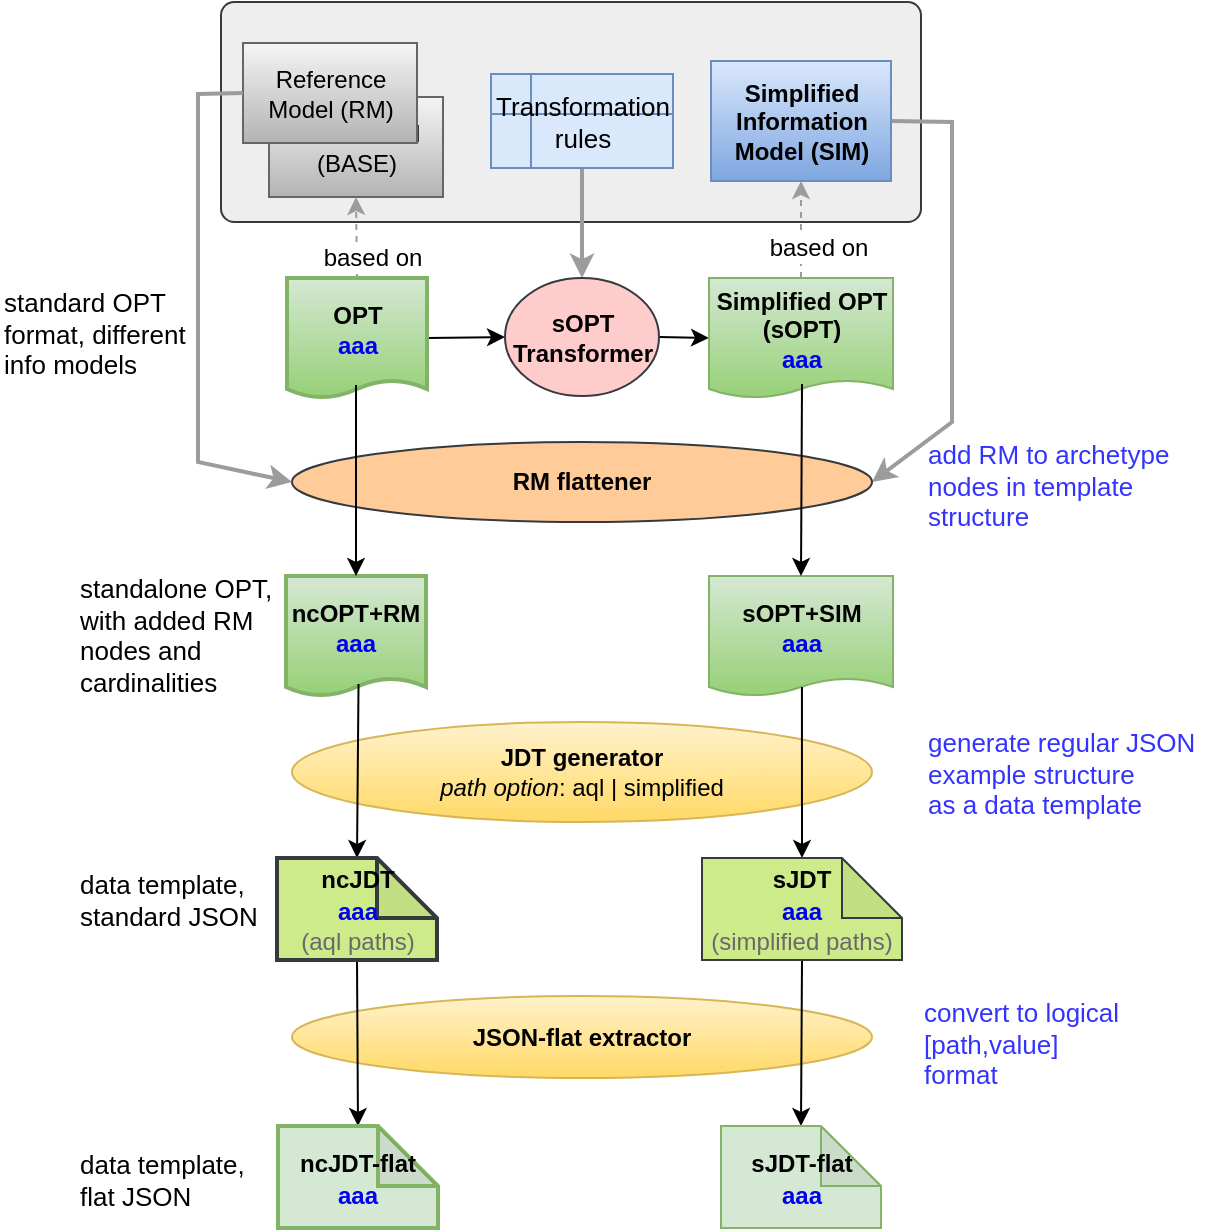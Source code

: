 <mxfile version="10.9.3" type="device"><diagram id="XmOisRVlrF0gZ4vvEgxY" name="Page-1"><mxGraphModel dx="1030" dy="707" grid="1" gridSize="10" guides="1" tooltips="1" connect="1" arrows="1" fold="1" page="1" pageScale="1" pageWidth="1169" pageHeight="827" math="0" shadow="0"><root><mxCell id="0"/><mxCell id="1" parent="0"/><mxCell id="31YKtCzsxtWfQXrm3vMB-14" value="" style="rounded=1;whiteSpace=wrap;html=1;fontSize=13;arcSize=6;fillColor=#eeeeee;strokeColor=#36393d;verticalAlign=top;align=left;" parent="1" vertex="1"><mxGeometry x="161.5" y="30" width="350" height="110" as="geometry"/></mxCell><mxCell id="jMii4_lQxRwpP-6zJA60-1" value="Base Model (BASE)" style="rounded=0;whiteSpace=wrap;html=1;gradientColor=#b3b3b3;fillColor=#f5f5f5;strokeColor=#666666;" parent="1" vertex="1"><mxGeometry x="185.5" y="77.5" width="87" height="50" as="geometry"/></mxCell><mxCell id="aknX9ZcSTkt7M2Ebjcdu-1" value="Reference Model (RM)" style="rounded=0;whiteSpace=wrap;html=1;gradientColor=#b3b3b3;fillColor=#f5f5f5;strokeColor=#666666;" parent="1" vertex="1"><mxGeometry x="172.5" y="50.5" width="87" height="50" as="geometry"/></mxCell><mxCell id="aknX9ZcSTkt7M2Ebjcdu-8" style="rounded=0;orthogonalLoop=1;jettySize=auto;html=1;exitX=0.5;exitY=1;exitDx=0;exitDy=0;entryX=0.5;entryY=0;entryDx=0;entryDy=0;strokeWidth=2;strokeColor=#9C9C9C;" parent="1" source="4TOYR0VIS-myUP9VtIvv-1" target="aknX9ZcSTkt7M2Ebjcdu-7" edge="1"><mxGeometry relative="1" as="geometry"/></mxCell><mxCell id="pqIju2r9o4nwVVScy0HL-15" style="edgeStyle=none;rounded=0;orthogonalLoop=1;jettySize=auto;html=1;exitX=1;exitY=0.5;exitDx=0;exitDy=0;entryX=1;entryY=0.5;entryDx=0;entryDy=0;startArrow=none;startFill=0;endArrow=classic;endFill=1;strokeColor=#9C9C9C;strokeWidth=2;fontSize=13;" parent="1" source="aknX9ZcSTkt7M2Ebjcdu-2" target="pqIju2r9o4nwVVScy0HL-5" edge="1"><mxGeometry relative="1" as="geometry"><Array as="points"><mxPoint x="527" y="90"/><mxPoint x="527" y="240"/></Array></mxGeometry></mxCell><mxCell id="aknX9ZcSTkt7M2Ebjcdu-2" value="Simplified Information&lt;br&gt;Model (SIM)" style="rounded=0;whiteSpace=wrap;html=1;gradientColor=#7ea6e0;fillColor=#dae8fc;strokeColor=#6c8ebf;fontStyle=1" parent="1" vertex="1"><mxGeometry x="406.5" y="59.5" width="90" height="60" as="geometry"/></mxCell><mxCell id="ns_tHse7YGivQLFpK8Ep-1" style="edgeStyle=none;rounded=0;orthogonalLoop=1;jettySize=auto;html=1;exitX=0.5;exitY=0;exitDx=0;exitDy=0;strokeColor=#9C9C9C;strokeWidth=1;entryX=0.5;entryY=1;entryDx=0;entryDy=0;dashed=1;" parent="1" source="UpzbpNls50oiiy134mTN-4" target="jMii4_lQxRwpP-6zJA60-1" edge="1"><mxGeometry relative="1" as="geometry"><mxPoint x="229.5" y="97" as="targetPoint"/><mxPoint x="168.5" y="211" as="sourcePoint"/></mxGeometry></mxCell><mxCell id="ns_tHse7YGivQLFpK8Ep-2" value="based on" style="text;html=1;resizable=0;points=[];align=center;verticalAlign=middle;labelBackgroundColor=#ffffff;" parent="ns_tHse7YGivQLFpK8Ep-1" vertex="1" connectable="0"><mxGeometry x="0.347" y="-7" relative="1" as="geometry"><mxPoint x="1" y="17" as="offset"/></mxGeometry></mxCell><mxCell id="aknX9ZcSTkt7M2Ebjcdu-9" style="edgeStyle=none;rounded=0;orthogonalLoop=1;jettySize=auto;html=1;exitX=1;exitY=0.5;exitDx=0;exitDy=0;entryX=0;entryY=0.5;entryDx=0;entryDy=0;" parent="1" source="UpzbpNls50oiiy134mTN-4" target="aknX9ZcSTkt7M2Ebjcdu-7" edge="1"><mxGeometry relative="1" as="geometry"><mxPoint x="252.5" y="226" as="sourcePoint"/><mxPoint x="297.5" y="168" as="targetPoint"/></mxGeometry></mxCell><mxCell id="aknX9ZcSTkt7M2Ebjcdu-11" style="edgeStyle=none;rounded=0;orthogonalLoop=1;jettySize=auto;html=1;exitX=1;exitY=0.5;exitDx=0;exitDy=0;entryX=0;entryY=0.5;entryDx=0;entryDy=0;" parent="1" source="aknX9ZcSTkt7M2Ebjcdu-7" target="aknX9ZcSTkt7M2Ebjcdu-10" edge="1"><mxGeometry relative="1" as="geometry"/></mxCell><mxCell id="aknX9ZcSTkt7M2Ebjcdu-7" value="sOPT Transformer" style="ellipse;whiteSpace=wrap;html=1;fillColor=#ffcccc;strokeColor=#36393d;fontStyle=1" parent="1" vertex="1"><mxGeometry x="303.5" y="168" width="77" height="59" as="geometry"/></mxCell><mxCell id="aknX9ZcSTkt7M2Ebjcdu-10" value="Simplified OPT&lt;br&gt;(sOPT)&lt;br&gt;&lt;font color=&quot;#0000f0&quot;&gt;aaa&lt;/font&gt;" style="shape=document;whiteSpace=wrap;html=1;boundedLbl=1;size=0.15;fillColor=#d5e8d4;strokeColor=#82b366;fontStyle=1;gradientColor=#97d077;" parent="1" vertex="1"><mxGeometry x="405.5" y="168" width="92" height="60" as="geometry"/></mxCell><mxCell id="aknX9ZcSTkt7M2Ebjcdu-12" value="JSON-flat extractor" style="ellipse;whiteSpace=wrap;html=1;fillColor=#fff2cc;strokeColor=#d6b656;fontStyle=1;gradientColor=#ffd966;" parent="1" vertex="1"><mxGeometry x="197" y="527" width="290" height="41" as="geometry"/></mxCell><mxCell id="aknX9ZcSTkt7M2Ebjcdu-26" value="JDT generator&lt;br&gt;&lt;span style=&quot;font-weight: normal&quot;&gt;&lt;i&gt;path option&lt;/i&gt;: aql | simplified&lt;/span&gt;" style="ellipse;whiteSpace=wrap;html=1;fillColor=#fff2cc;strokeColor=#d6b656;fontStyle=1;gradientColor=#ffd966;" parent="1" vertex="1"><mxGeometry x="197" y="390" width="290" height="50" as="geometry"/></mxCell><mxCell id="4TOYR0VIS-myUP9VtIvv-1" value="Transformation&lt;br style=&quot;font-size: 13px;&quot;&gt;rules" style="shape=internalStorage;whiteSpace=wrap;html=1;backgroundOutline=1;fillColor=#dae8fc;strokeColor=#6c8ebf;fontSize=13;" parent="1" vertex="1"><mxGeometry x="296.5" y="66" width="91" height="47" as="geometry"/></mxCell><mxCell id="UpzbpNls50oiiy134mTN-4" value="OPT&lt;br&gt;&lt;font color=&quot;#0000f0&quot;&gt;aaa&lt;/font&gt;" style="shape=document;whiteSpace=wrap;html=1;boundedLbl=1;size=0.15;fillColor=#d5e8d4;strokeColor=#82b366;fontStyle=1;gradientColor=#97d077;strokeWidth=2;" parent="1" vertex="1"><mxGeometry x="194.5" y="168" width="70" height="60" as="geometry"/></mxCell><mxCell id="31YKtCzsxtWfQXrm3vMB-3" style="edgeStyle=none;rounded=0;orthogonalLoop=1;jettySize=auto;html=1;exitX=0.5;exitY=1;exitDx=0;exitDy=0;entryX=0.5;entryY=0;entryDx=0;entryDy=0;exitPerimeter=0;entryPerimeter=0;" parent="1" source="pqIju2r9o4nwVVScy0HL-19" target="pqIju2r9o4nwVVScy0HL-22" edge="1"><mxGeometry relative="1" as="geometry"><mxPoint x="232" y="604" as="targetPoint"/><mxPoint x="232" y="506" as="sourcePoint"/></mxGeometry></mxCell><mxCell id="aknX9ZcSTkt7M2Ebjcdu-13" style="edgeStyle=none;rounded=0;orthogonalLoop=1;jettySize=auto;html=1;entryX=0.5;entryY=0;entryDx=0;entryDy=0;exitX=0.5;exitY=1;exitDx=0;exitDy=0;exitPerimeter=0;entryPerimeter=0;" parent="1" source="pqIju2r9o4nwVVScy0HL-21" target="pqIju2r9o4nwVVScy0HL-23" edge="1"><mxGeometry relative="1" as="geometry"><mxPoint x="454" y="505" as="sourcePoint"/><mxPoint x="454" y="604" as="targetPoint"/></mxGeometry></mxCell><mxCell id="pqIju2r9o4nwVVScy0HL-3" style="edgeStyle=none;rounded=0;orthogonalLoop=1;jettySize=auto;html=1;exitX=0.5;exitY=0;exitDx=0;exitDy=0;strokeColor=#9C9C9C;strokeWidth=1;entryX=0.5;entryY=1;entryDx=0;entryDy=0;dashed=1;" parent="1" source="aknX9ZcSTkt7M2Ebjcdu-10" target="aknX9ZcSTkt7M2Ebjcdu-2" edge="1"><mxGeometry relative="1" as="geometry"><mxPoint x="402.5" y="127" as="targetPoint"/><mxPoint x="401.5" y="176" as="sourcePoint"/></mxGeometry></mxCell><mxCell id="pqIju2r9o4nwVVScy0HL-4" value="based on" style="text;html=1;resizable=0;points=[];align=center;verticalAlign=middle;labelBackgroundColor=#ffffff;" parent="pqIju2r9o4nwVVScy0HL-3" vertex="1" connectable="0"><mxGeometry x="0.347" y="-7" relative="1" as="geometry"><mxPoint x="1" y="17" as="offset"/></mxGeometry></mxCell><mxCell id="pqIju2r9o4nwVVScy0HL-5" value="RM flattener" style="ellipse;whiteSpace=wrap;html=1;fillColor=#ffcc99;strokeColor=#36393d;fontStyle=1;" parent="1" vertex="1"><mxGeometry x="197" y="250" width="290" height="40" as="geometry"/></mxCell><mxCell id="pqIju2r9o4nwVVScy0HL-6" value="sOPT+SIM&lt;br&gt;&lt;font color=&quot;#0000f0&quot;&gt;aaa&lt;/font&gt;" style="shape=document;whiteSpace=wrap;html=1;boundedLbl=1;size=0.15;fillColor=#d5e8d4;strokeColor=#82b366;fontStyle=1;gradientColor=#97d077;" parent="1" vertex="1"><mxGeometry x="405.5" y="317" width="92" height="60" as="geometry"/></mxCell><mxCell id="pqIju2r9o4nwVVScy0HL-7" value="ncOPT+RM&lt;br&gt;&lt;font color=&quot;#0000f0&quot;&gt;aaa&lt;/font&gt;" style="shape=document;whiteSpace=wrap;html=1;boundedLbl=1;size=0.15;fillColor=#d5e8d4;strokeColor=#82b366;fontStyle=1;gradientColor=#97d077;strokeWidth=2;" parent="1" vertex="1"><mxGeometry x="194" y="317" width="70" height="60" as="geometry"/></mxCell><mxCell id="31YKtCzsxtWfQXrm3vMB-10" style="edgeStyle=none;rounded=0;orthogonalLoop=1;jettySize=auto;html=1;exitX=0.493;exitY=0.892;exitDx=0;exitDy=0;entryX=0.5;entryY=0;entryDx=0;entryDy=0;exitPerimeter=0;" parent="1" source="UpzbpNls50oiiy134mTN-4" target="pqIju2r9o4nwVVScy0HL-7" edge="1"><mxGeometry relative="1" as="geometry"><mxPoint x="250.5" y="248" as="sourcePoint"/><mxPoint x="667.5" y="235" as="targetPoint"/></mxGeometry></mxCell><mxCell id="aknX9ZcSTkt7M2Ebjcdu-28" style="edgeStyle=none;rounded=0;orthogonalLoop=1;jettySize=auto;html=1;entryX=0.5;entryY=0;entryDx=0;entryDy=0;" parent="1" target="pqIju2r9o4nwVVScy0HL-6" edge="1"><mxGeometry relative="1" as="geometry"><mxPoint x="452" y="221" as="sourcePoint"/><mxPoint x="601.5" y="120" as="targetPoint"/></mxGeometry></mxCell><mxCell id="pqIju2r9o4nwVVScy0HL-8" style="edgeStyle=none;rounded=0;orthogonalLoop=1;jettySize=auto;html=1;entryX=0.5;entryY=0;entryDx=0;entryDy=0;exitX=0.505;exitY=0.925;exitDx=0;exitDy=0;exitPerimeter=0;entryPerimeter=0;" parent="1" source="pqIju2r9o4nwVVScy0HL-6" target="pqIju2r9o4nwVVScy0HL-21" edge="1"><mxGeometry relative="1" as="geometry"><mxPoint x="460.5" y="514" as="sourcePoint"/><mxPoint x="452" y="459" as="targetPoint"/></mxGeometry></mxCell><mxCell id="pqIju2r9o4nwVVScy0HL-9" style="edgeStyle=none;rounded=0;orthogonalLoop=1;jettySize=auto;html=1;entryX=0.5;entryY=0;entryDx=0;entryDy=0;exitX=0.518;exitY=0.9;exitDx=0;exitDy=0;exitPerimeter=0;entryPerimeter=0;" parent="1" source="pqIju2r9o4nwVVScy0HL-7" target="pqIju2r9o4nwVVScy0HL-19" edge="1"><mxGeometry relative="1" as="geometry"><mxPoint x="460.5" y="383" as="sourcePoint"/><mxPoint x="231" y="459" as="targetPoint"/></mxGeometry></mxCell><mxCell id="pqIju2r9o4nwVVScy0HL-11" value="standard OPT&lt;br&gt;format, different&lt;br&gt;info models" style="text;html=1;resizable=0;points=[];autosize=1;align=left;verticalAlign=top;spacingTop=-4;fontSize=13;" parent="1" vertex="1"><mxGeometry x="51" y="169.5" width="110" height="50" as="geometry"/></mxCell><mxCell id="pqIju2r9o4nwVVScy0HL-12" value="standalone OPT, &lt;br&gt;with added RM &lt;br&gt;nodes&amp;nbsp;and&lt;br&gt;cardinalities" style="text;html=1;resizable=0;points=[];autosize=1;align=left;verticalAlign=top;spacingTop=-4;fontSize=13;" parent="1" vertex="1"><mxGeometry x="89" y="313" width="120" height="70" as="geometry"/></mxCell><mxCell id="pqIju2r9o4nwVVScy0HL-13" value="data template,&amp;nbsp;&lt;br&gt;standard JSON" style="text;html=1;resizable=0;points=[];autosize=1;align=left;verticalAlign=top;spacingTop=-4;fontSize=13;" parent="1" vertex="1"><mxGeometry x="89" y="460.5" width="100" height="30" as="geometry"/></mxCell><mxCell id="pqIju2r9o4nwVVScy0HL-14" value="data template,&amp;nbsp;&lt;br&gt;flat JSON" style="text;html=1;resizable=0;points=[];autosize=1;align=left;verticalAlign=top;spacingTop=-4;fontSize=13;" parent="1" vertex="1"><mxGeometry x="89" y="600.5" width="100" height="30" as="geometry"/></mxCell><mxCell id="pqIju2r9o4nwVVScy0HL-16" style="edgeStyle=none;rounded=0;orthogonalLoop=1;jettySize=auto;html=1;exitX=0;exitY=0.5;exitDx=0;exitDy=0;entryX=0;entryY=0.5;entryDx=0;entryDy=0;startArrow=none;startFill=0;endArrow=classic;endFill=1;strokeColor=#9C9C9C;strokeWidth=2;fontSize=13;" parent="1" source="aknX9ZcSTkt7M2Ebjcdu-1" target="pqIju2r9o4nwVVScy0HL-5" edge="1"><mxGeometry relative="1" as="geometry"><mxPoint x="507" y="100" as="sourcePoint"/><mxPoint x="390" y="281" as="targetPoint"/><Array as="points"><mxPoint x="150" y="76"/><mxPoint x="150" y="260"/></Array></mxGeometry></mxCell><mxCell id="pqIju2r9o4nwVVScy0HL-19" value="&lt;span style=&quot;font-size: 12px ; font-weight: 700 ; white-space: normal&quot;&gt;ncJDT&lt;/span&gt;&lt;br style=&quot;font-size: 12px ; font-weight: 700 ; white-space: normal&quot;&gt;&lt;font color=&quot;#0000f0&quot; style=&quot;font-size: 12px ; font-weight: 700 ; white-space: normal&quot;&gt;aaa&lt;br&gt;&lt;/font&gt;&lt;span style=&quot;color: rgb(105 , 105 , 105) ; font-size: 12px&quot;&gt;(aql paths)&lt;/span&gt;&lt;font color=&quot;#0000f0&quot; style=&quot;font-size: 12px ; font-weight: 700 ; white-space: normal&quot;&gt;&lt;br&gt;&lt;/font&gt;" style="shape=note;whiteSpace=wrap;html=1;backgroundOutline=1;darkOpacity=0.05;fontSize=13;align=center;fillColor=#cdeb8b;strokeColor=#36393d;strokeWidth=2;" parent="1" vertex="1"><mxGeometry x="189.5" y="458" width="80" height="51" as="geometry"/></mxCell><mxCell id="pqIju2r9o4nwVVScy0HL-21" value="&lt;span style=&quot;font-size: 12px ; font-weight: 700 ; white-space: normal&quot;&gt;sJDT&lt;/span&gt;&lt;br style=&quot;font-size: 12px ; font-weight: 700 ; white-space: normal&quot;&gt;&lt;font style=&quot;font-size: 12px ; white-space: normal&quot;&gt;&lt;b style=&quot;color: rgb(0 , 0 , 240)&quot;&gt;aaa&lt;/b&gt;&lt;br&gt;&lt;font color=&quot;#696969&quot;&gt;(simplified paths)&lt;/font&gt;&lt;br&gt;&lt;/font&gt;" style="shape=note;whiteSpace=wrap;html=1;backgroundOutline=1;darkOpacity=0.05;fontSize=13;align=center;fillColor=#cdeb8b;strokeColor=#36393d;" parent="1" vertex="1"><mxGeometry x="402" y="458" width="100" height="51" as="geometry"/></mxCell><mxCell id="pqIju2r9o4nwVVScy0HL-22" value="&lt;span style=&quot;font-size: 12px ; font-weight: 700 ; white-space: normal&quot;&gt;ncJDT-flat&lt;/span&gt;&lt;br style=&quot;font-size: 12px ; font-weight: 700 ; white-space: normal&quot;&gt;&lt;font color=&quot;#0000f0&quot; style=&quot;font-size: 12px ; font-weight: 700 ; white-space: normal&quot;&gt;aaa&lt;/font&gt;" style="shape=note;whiteSpace=wrap;html=1;backgroundOutline=1;darkOpacity=0.05;fontSize=13;align=center;fillColor=#d5e8d4;strokeColor=#82b366;strokeWidth=2;" parent="1" vertex="1"><mxGeometry x="190" y="592" width="80" height="51" as="geometry"/></mxCell><mxCell id="pqIju2r9o4nwVVScy0HL-23" value="&lt;span style=&quot;font-size: 12px ; font-weight: 700 ; white-space: normal&quot;&gt;sJDT-flat&lt;/span&gt;&lt;br style=&quot;font-size: 12px ; font-weight: 700 ; white-space: normal&quot;&gt;&lt;font color=&quot;#0000f0&quot; style=&quot;font-size: 12px ; font-weight: 700 ; white-space: normal&quot;&gt;aaa&lt;/font&gt;" style="shape=note;whiteSpace=wrap;html=1;backgroundOutline=1;darkOpacity=0.05;fontSize=13;align=center;fillColor=#d5e8d4;strokeColor=#82b366;" parent="1" vertex="1"><mxGeometry x="411.5" y="592" width="80" height="51" as="geometry"/></mxCell><mxCell id="OSdl4rqXy28XLNoBRfl7-1" value="add RM to archetype &lt;br&gt;nodes in template&lt;br&gt;structure" style="text;html=1;resizable=0;points=[];autosize=1;align=left;verticalAlign=top;spacingTop=-4;fontSize=13;fontColor=#3333FF;" vertex="1" parent="1"><mxGeometry x="513" y="246" width="140" height="50" as="geometry"/></mxCell><mxCell id="OSdl4rqXy28XLNoBRfl7-2" value="generate regular JSON&lt;br&gt;example structure&amp;nbsp;&lt;br&gt;as a data template" style="text;html=1;resizable=0;points=[];autosize=1;align=left;verticalAlign=top;spacingTop=-4;fontSize=13;fontColor=#3333FF;" vertex="1" parent="1"><mxGeometry x="513" y="390" width="150" height="50" as="geometry"/></mxCell><mxCell id="OSdl4rqXy28XLNoBRfl7-3" value="convert to logical &lt;br&gt;[path,value]&lt;br&gt;format" style="text;html=1;resizable=0;points=[];autosize=1;align=left;verticalAlign=top;spacingTop=-4;fontSize=13;fontColor=#3333FF;" vertex="1" parent="1"><mxGeometry x="511" y="525" width="120" height="50" as="geometry"/></mxCell></root></mxGraphModel></diagram></mxfile>